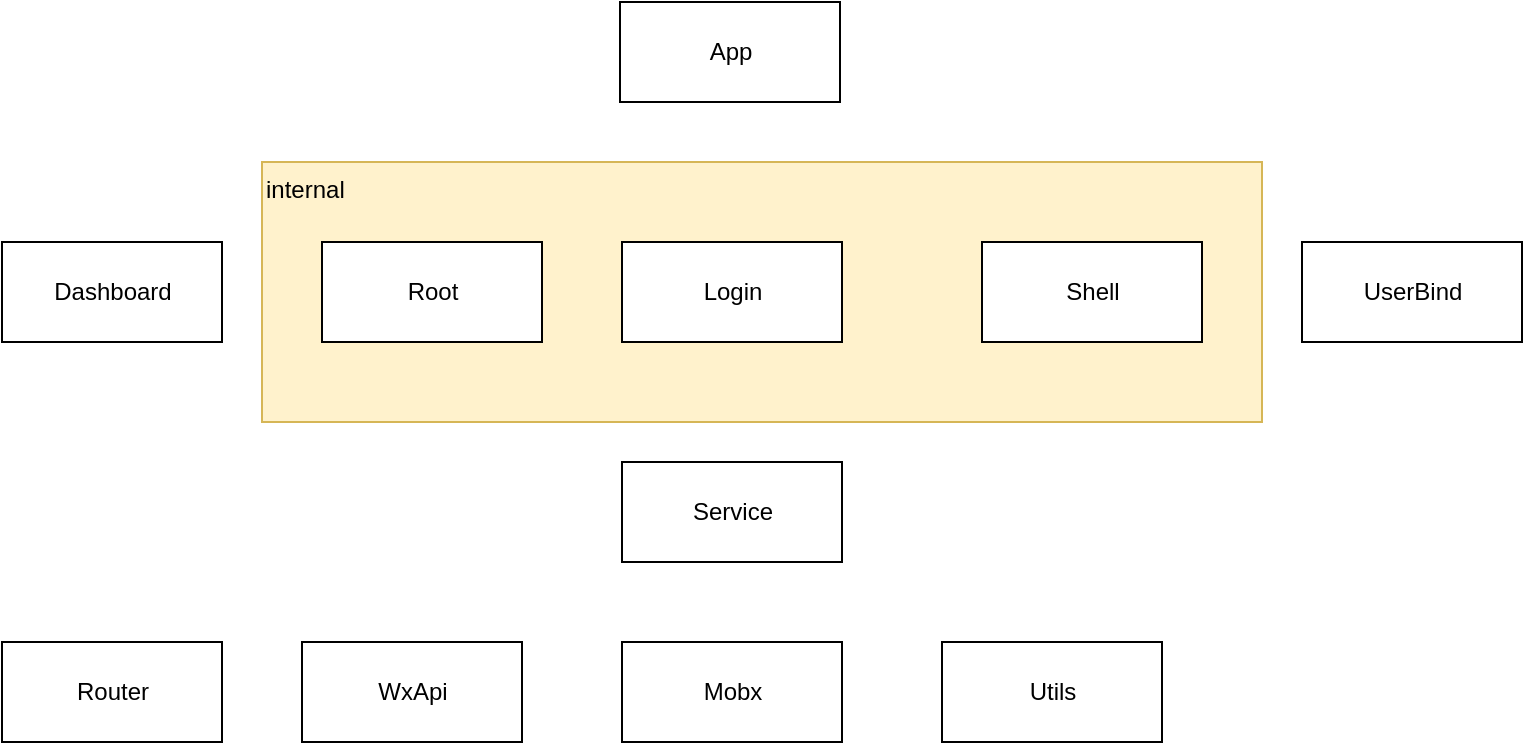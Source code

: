 <mxfile version="12.8.4" type="github">
  <diagram id="c8B7K2Rb7dFVEJE8nOWy" name="Page-1">
    <mxGraphModel dx="1422" dy="762" grid="1" gridSize="10" guides="1" tooltips="1" connect="1" arrows="1" fold="1" page="1" pageScale="1" pageWidth="827" pageHeight="1169" math="0" shadow="0">
      <root>
        <mxCell id="0" />
        <mxCell id="1" parent="0" />
        <mxCell id="L158P5iebVFzyN7QThSO-8" value="internal" style="rounded=0;whiteSpace=wrap;html=1;fillColor=#fff2cc;strokeColor=#d6b656;align=left;horizontal=1;verticalAlign=top;" vertex="1" parent="1">
          <mxGeometry x="180" y="200" width="500" height="130" as="geometry" />
        </mxCell>
        <mxCell id="L158P5iebVFzyN7QThSO-2" value="App" style="html=1;" vertex="1" parent="1">
          <mxGeometry x="359" y="120" width="110" height="50" as="geometry" />
        </mxCell>
        <mxCell id="L158P5iebVFzyN7QThSO-3" value="Root" style="html=1;" vertex="1" parent="1">
          <mxGeometry x="210" y="240" width="110" height="50" as="geometry" />
        </mxCell>
        <mxCell id="L158P5iebVFzyN7QThSO-4" value="Login" style="html=1;" vertex="1" parent="1">
          <mxGeometry x="360" y="240" width="110" height="50" as="geometry" />
        </mxCell>
        <mxCell id="L158P5iebVFzyN7QThSO-5" value="UserBind" style="html=1;" vertex="1" parent="1">
          <mxGeometry x="700" y="240" width="110" height="50" as="geometry" />
        </mxCell>
        <mxCell id="L158P5iebVFzyN7QThSO-6" value="Dashboard" style="html=1;" vertex="1" parent="1">
          <mxGeometry x="50" y="240" width="110" height="50" as="geometry" />
        </mxCell>
        <mxCell id="L158P5iebVFzyN7QThSO-7" value="Shell" style="html=1;" vertex="1" parent="1">
          <mxGeometry x="540" y="240" width="110" height="50" as="geometry" />
        </mxCell>
        <mxCell id="L158P5iebVFzyN7QThSO-9" value="Router" style="html=1;align=center;" vertex="1" parent="1">
          <mxGeometry x="50" y="440" width="110" height="50" as="geometry" />
        </mxCell>
        <mxCell id="L158P5iebVFzyN7QThSO-10" value="WxApi" style="html=1;align=center;" vertex="1" parent="1">
          <mxGeometry x="200" y="440" width="110" height="50" as="geometry" />
        </mxCell>
        <mxCell id="L158P5iebVFzyN7QThSO-11" value="Mobx" style="html=1;align=center;" vertex="1" parent="1">
          <mxGeometry x="360" y="440" width="110" height="50" as="geometry" />
        </mxCell>
        <mxCell id="L158P5iebVFzyN7QThSO-13" value="Service" style="html=1;align=center;" vertex="1" parent="1">
          <mxGeometry x="360" y="350" width="110" height="50" as="geometry" />
        </mxCell>
        <mxCell id="L158P5iebVFzyN7QThSO-14" value="Utils" style="html=1;align=center;" vertex="1" parent="1">
          <mxGeometry x="520" y="440" width="110" height="50" as="geometry" />
        </mxCell>
      </root>
    </mxGraphModel>
  </diagram>
</mxfile>
